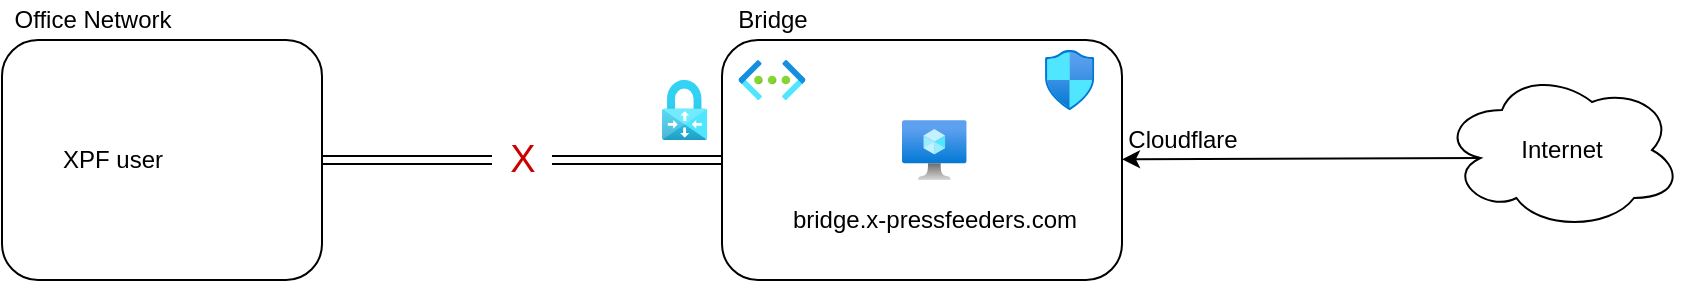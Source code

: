 <mxfile version="20.0.1" type="github">
  <diagram id="tZQSLerzgqbSVpl1F2v7" name="Page-1">
    <mxGraphModel dx="1585" dy="635" grid="1" gridSize="10" guides="1" tooltips="1" connect="1" arrows="1" fold="1" page="0" pageScale="1" pageWidth="850" pageHeight="1100" math="0" shadow="0">
      <root>
        <mxCell id="0" />
        <mxCell id="1" parent="0" />
        <mxCell id="2nstRJqUEvOJMMD9_jkf-1" value="" style="rounded=1;whiteSpace=wrap;html=1;fillColor=none;" vertex="1" parent="1">
          <mxGeometry x="-40" y="400" width="160" height="120" as="geometry" />
        </mxCell>
        <mxCell id="2nstRJqUEvOJMMD9_jkf-2" value="" style="rounded=1;whiteSpace=wrap;html=1;fillColor=none;" vertex="1" parent="1">
          <mxGeometry x="320" y="400" width="200" height="120" as="geometry" />
        </mxCell>
        <mxCell id="2nstRJqUEvOJMMD9_jkf-3" value="" style="shape=link;html=1;rounded=0;width=-4;exitX=1;exitY=0.5;exitDx=0;exitDy=0;entryX=0;entryY=0.5;entryDx=0;entryDy=0;startArrow=none;" edge="1" parent="1" source="2nstRJqUEvOJMMD9_jkf-18" target="2nstRJqUEvOJMMD9_jkf-2">
          <mxGeometry width="100" relative="1" as="geometry">
            <mxPoint x="180" y="459.5" as="sourcePoint" />
            <mxPoint x="280" y="459.5" as="targetPoint" />
          </mxGeometry>
        </mxCell>
        <mxCell id="2nstRJqUEvOJMMD9_jkf-4" value="Office Network" style="text;html=1;align=center;verticalAlign=middle;resizable=0;points=[];autosize=1;strokeColor=none;fillColor=none;" vertex="1" parent="1">
          <mxGeometry x="-40" y="380" width="90" height="20" as="geometry" />
        </mxCell>
        <mxCell id="2nstRJqUEvOJMMD9_jkf-5" value="Bridge" style="text;html=1;align=center;verticalAlign=middle;resizable=0;points=[];autosize=1;strokeColor=none;fillColor=none;" vertex="1" parent="1">
          <mxGeometry x="320" y="380" width="50" height="20" as="geometry" />
        </mxCell>
        <mxCell id="2nstRJqUEvOJMMD9_jkf-6" value="" style="aspect=fixed;html=1;points=[];align=center;image;fontSize=12;image=img/lib/azure2/networking/Virtual_Networks.svg;fillColor=none;" vertex="1" parent="1">
          <mxGeometry x="328.25" y="410" width="33.5" height="20" as="geometry" />
        </mxCell>
        <mxCell id="2nstRJqUEvOJMMD9_jkf-7" value="" style="aspect=fixed;html=1;points=[];align=center;image;fontSize=12;image=img/lib/azure2/networking/Virtual_Network_Gateways.svg;fillColor=none;" vertex="1" parent="1">
          <mxGeometry x="290" y="420" width="22.61" height="30" as="geometry" />
        </mxCell>
        <mxCell id="2nstRJqUEvOJMMD9_jkf-9" value="" style="aspect=fixed;html=1;points=[];align=center;image;fontSize=12;image=img/lib/azure2/compute/Virtual_Machine.svg;fillColor=none;" vertex="1" parent="1">
          <mxGeometry x="410" y="440" width="32.34" height="30" as="geometry" />
        </mxCell>
        <mxCell id="2nstRJqUEvOJMMD9_jkf-10" value="bridge.x-pressfeeders.com" style="text;html=1;align=center;verticalAlign=middle;resizable=0;points=[];autosize=1;strokeColor=none;fillColor=none;" vertex="1" parent="1">
          <mxGeometry x="346.17" y="480" width="160" height="20" as="geometry" />
        </mxCell>
        <mxCell id="2nstRJqUEvOJMMD9_jkf-11" value="" style="aspect=fixed;html=1;points=[];align=center;image;fontSize=12;image=img/lib/azure2/networking/Network_Security_Groups.svg;fillColor=none;" vertex="1" parent="1">
          <mxGeometry x="481.46" y="405" width="24.71" height="30" as="geometry" />
        </mxCell>
        <mxCell id="2nstRJqUEvOJMMD9_jkf-13" value="Internet" style="ellipse;shape=cloud;whiteSpace=wrap;html=1;fillColor=none;" vertex="1" parent="1">
          <mxGeometry x="680" y="415" width="120" height="80" as="geometry" />
        </mxCell>
        <mxCell id="2nstRJqUEvOJMMD9_jkf-15" value="" style="endArrow=classic;html=1;rounded=0;exitX=0.16;exitY=0.55;exitDx=0;exitDy=0;exitPerimeter=0;" edge="1" parent="1" source="2nstRJqUEvOJMMD9_jkf-13" target="2nstRJqUEvOJMMD9_jkf-2">
          <mxGeometry width="50" height="50" relative="1" as="geometry">
            <mxPoint x="750" y="620" as="sourcePoint" />
            <mxPoint x="800" y="570" as="targetPoint" />
          </mxGeometry>
        </mxCell>
        <mxCell id="2nstRJqUEvOJMMD9_jkf-16" value="Cloudflare" style="text;html=1;align=center;verticalAlign=middle;resizable=0;points=[];autosize=1;strokeColor=none;fillColor=none;" vertex="1" parent="1">
          <mxGeometry x="515" y="440" width="70" height="20" as="geometry" />
        </mxCell>
        <mxCell id="2nstRJqUEvOJMMD9_jkf-17" value="XPF user" style="text;html=1;align=center;verticalAlign=middle;resizable=0;points=[];autosize=1;strokeColor=none;fillColor=none;" vertex="1" parent="1">
          <mxGeometry x="-20" y="450" width="70" height="20" as="geometry" />
        </mxCell>
        <mxCell id="2nstRJqUEvOJMMD9_jkf-18" value="X" style="text;html=1;align=center;verticalAlign=middle;resizable=0;points=[];autosize=1;strokeColor=none;fillColor=none;strokeWidth=1;fontSize=19;fontColor=#CC0000;" vertex="1" parent="1">
          <mxGeometry x="205" y="445" width="30" height="30" as="geometry" />
        </mxCell>
        <mxCell id="2nstRJqUEvOJMMD9_jkf-19" value="" style="shape=link;html=1;rounded=0;width=-4;exitX=1;exitY=0.5;exitDx=0;exitDy=0;entryX=0;entryY=0.5;entryDx=0;entryDy=0;endArrow=none;" edge="1" parent="1" source="2nstRJqUEvOJMMD9_jkf-1" target="2nstRJqUEvOJMMD9_jkf-18">
          <mxGeometry width="100" relative="1" as="geometry">
            <mxPoint x="120" y="460.0" as="sourcePoint" />
            <mxPoint x="320" y="460.0" as="targetPoint" />
          </mxGeometry>
        </mxCell>
      </root>
    </mxGraphModel>
  </diagram>
</mxfile>
